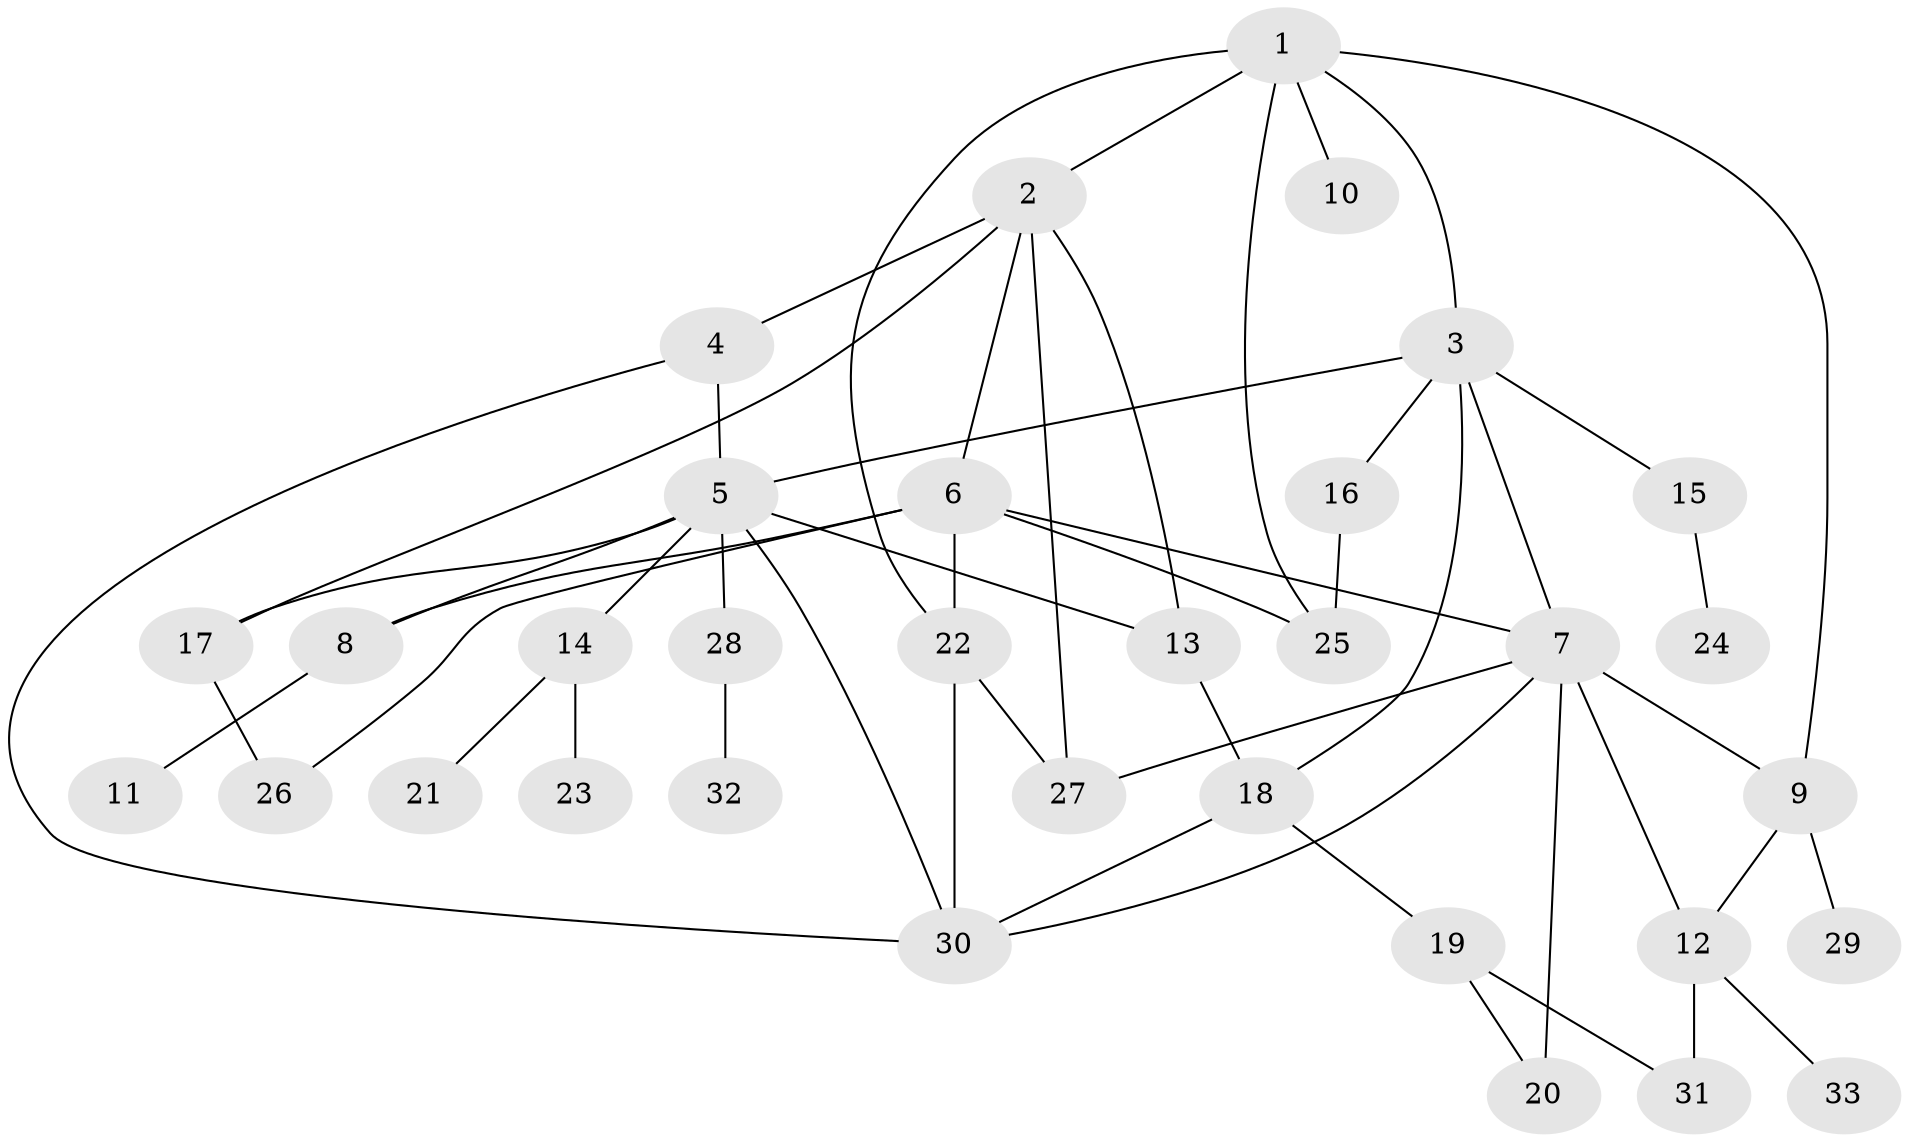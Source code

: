 // original degree distribution, {7: 0.06060606060606061, 3: 0.19696969696969696, 8: 0.015151515151515152, 1: 0.25757575757575757, 5: 0.06060606060606061, 2: 0.3787878787878788, 4: 0.030303030303030304}
// Generated by graph-tools (version 1.1) at 2025/34/03/09/25 02:34:25]
// undirected, 33 vertices, 52 edges
graph export_dot {
graph [start="1"]
  node [color=gray90,style=filled];
  1;
  2;
  3;
  4;
  5;
  6;
  7;
  8;
  9;
  10;
  11;
  12;
  13;
  14;
  15;
  16;
  17;
  18;
  19;
  20;
  21;
  22;
  23;
  24;
  25;
  26;
  27;
  28;
  29;
  30;
  31;
  32;
  33;
  1 -- 2 [weight=1.0];
  1 -- 3 [weight=1.0];
  1 -- 9 [weight=1.0];
  1 -- 10 [weight=1.0];
  1 -- 22 [weight=1.0];
  1 -- 25 [weight=1.0];
  2 -- 4 [weight=1.0];
  2 -- 6 [weight=1.0];
  2 -- 13 [weight=1.0];
  2 -- 17 [weight=1.0];
  2 -- 27 [weight=1.0];
  3 -- 5 [weight=1.0];
  3 -- 7 [weight=1.0];
  3 -- 15 [weight=1.0];
  3 -- 16 [weight=1.0];
  3 -- 18 [weight=1.0];
  4 -- 5 [weight=1.0];
  4 -- 30 [weight=1.0];
  5 -- 8 [weight=1.0];
  5 -- 13 [weight=1.0];
  5 -- 14 [weight=1.0];
  5 -- 17 [weight=1.0];
  5 -- 28 [weight=1.0];
  5 -- 30 [weight=1.0];
  6 -- 7 [weight=1.0];
  6 -- 8 [weight=1.0];
  6 -- 22 [weight=1.0];
  6 -- 25 [weight=1.0];
  6 -- 26 [weight=1.0];
  7 -- 9 [weight=1.0];
  7 -- 12 [weight=1.0];
  7 -- 20 [weight=3.0];
  7 -- 27 [weight=1.0];
  7 -- 30 [weight=1.0];
  8 -- 11 [weight=1.0];
  9 -- 12 [weight=1.0];
  9 -- 29 [weight=1.0];
  12 -- 31 [weight=1.0];
  12 -- 33 [weight=1.0];
  13 -- 18 [weight=1.0];
  14 -- 21 [weight=1.0];
  14 -- 23 [weight=1.0];
  15 -- 24 [weight=1.0];
  16 -- 25 [weight=2.0];
  17 -- 26 [weight=1.0];
  18 -- 19 [weight=1.0];
  18 -- 30 [weight=1.0];
  19 -- 20 [weight=1.0];
  19 -- 31 [weight=1.0];
  22 -- 27 [weight=1.0];
  22 -- 30 [weight=1.0];
  28 -- 32 [weight=1.0];
}
